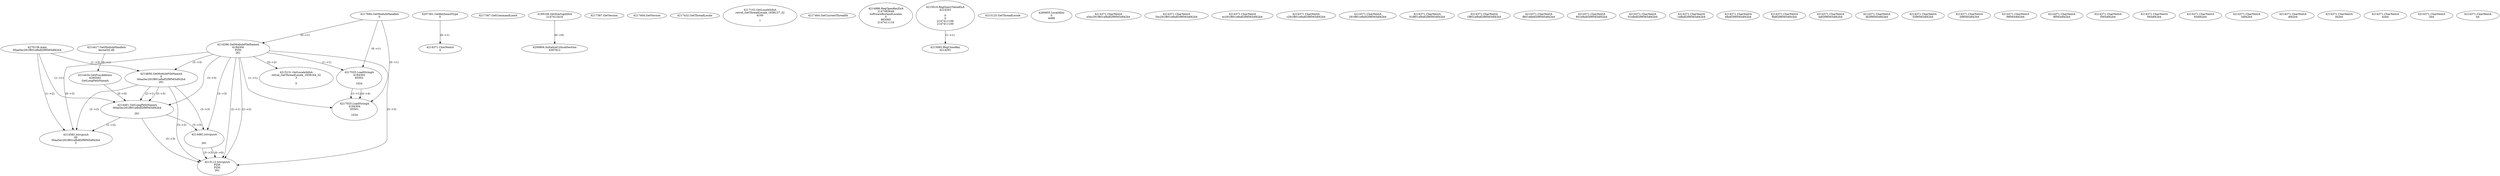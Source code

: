 // Global SCDG with merge call
digraph {
	0 [label="4270136.main
00aa5ec291f801efbdf2f9f565df42b4"]
	1 [label="4217684.GetModuleHandleA
0"]
	2 [label="4207361.GetKeyboardType
0"]
	3 [label="4217367.GetCommandLineA
"]
	4 [label="4199106.GetStartupInfoA
2147412416"]
	5 [label="4217387.GetVersion
"]
	6 [label="4217404.GetVersion
"]
	7 [label="4217432.GetThreadLocale
"]
	8 [label="4217102.GetLocaleInfoA
retval_GetThreadLocale_1838137_32
4100

7"]
	9 [label="4217464.GetCurrentThreadId
"]
	10 [label="4214286.GetModuleFileNameA
4194304
PZM
261"]
	1 -> 10 [label="(0-->1)"]
	11 [label="4214856.GetModuleFileNameA
0
00aa5ec291f801efbdf2f9f565df42b4
261"]
	0 -> 11 [label="(1-->2)"]
	10 -> 11 [label="(3-->3)"]
	12 [label="4214886.RegOpenKeyExA
2147483649
Software\Borland\Locales
0
983065
2147411116"]
	13 [label="4214417.GetModuleHandleA
kernel32.dll"]
	14 [label="4214434.GetProcAddress
6295592
GetLongPathNameA"]
	13 -> 14 [label="(0-->1)"]
	15 [label="4214461.GetLongPathNameA
00aa5ec291f801efbdf2f9f565df42b4

261"]
	0 -> 15 [label="(1-->1)"]
	11 -> 15 [label="(2-->1)"]
	10 -> 15 [label="(3-->3)"]
	11 -> 15 [label="(3-->3)"]
	14 -> 15 [label="(0-->0)"]
	16 [label="4214482.lstrcpynA


261"]
	10 -> 16 [label="(3-->3)"]
	11 -> 16 [label="(3-->3)"]
	15 -> 16 [label="(3-->3)"]
	17 [label="4215019.RegQueryValueExA
4214291

0
0
2147411106
2147411100"]
	18 [label="4215083.RegCloseKey
4214291"]
	17 -> 18 [label="(1-->1)"]
	19 [label="4215112.lstrcpynA
PZM
PZM
261"]
	10 -> 19 [label="(2-->1)"]
	10 -> 19 [label="(2-->2)"]
	10 -> 19 [label="(3-->3)"]
	11 -> 19 [label="(3-->3)"]
	15 -> 19 [label="(3-->3)"]
	16 -> 19 [label="(3-->3)"]
	16 -> 19 [label="(0-->0)"]
	20 [label="4215125.GetThreadLocale
"]
	21 [label="4215131.GetLocaleInfoA
retval_GetThreadLocale_1838164_32
3

5"]
	10 -> 21 [label="(0-->2)"]
	22 [label="4217025.LoadStringA
4194304
65502

1024"]
	1 -> 22 [label="(0-->1)"]
	10 -> 22 [label="(1-->1)"]
	23 [label="4217025.LoadStringA
4194304
65501

1024"]
	1 -> 23 [label="(0-->1)"]
	10 -> 23 [label="(1-->1)"]
	22 -> 23 [label="(1-->1)"]
	22 -> 23 [label="(4-->4)"]
	24 [label="4200894.InitializeCriticalSection
4367812"]
	4 -> 24 [label="(0-->0)"]
	25 [label="4200955.LocalAlloc
0
4088"]
	26 [label="4214582.lstrcpynA
00
00aa5ec291f801efbdf2f9f565df42b4
3"]
	0 -> 26 [label="(1-->2)"]
	11 -> 26 [label="(2-->2)"]
	15 -> 26 [label="(1-->2)"]
	10 -> 26 [label="(0-->3)"]
	27 [label="4214371.CharNextA
a5ec291f801efbdf2f9f565df42b4"]
	28 [label="4214371.CharNextA
5ec291f801efbdf2f9f565df42b4"]
	29 [label="4214371.CharNextA
ec291f801efbdf2f9f565df42b4"]
	30 [label="4214371.CharNextA
c291f801efbdf2f9f565df42b4"]
	31 [label="4214371.CharNextA
291f801efbdf2f9f565df42b4"]
	32 [label="4214371.CharNextA
91f801efbdf2f9f565df42b4"]
	33 [label="4214371.CharNextA
1f801efbdf2f9f565df42b4"]
	34 [label="4214371.CharNextA
f801efbdf2f9f565df42b4"]
	35 [label="4214371.CharNextA
801efbdf2f9f565df42b4"]
	36 [label="4214371.CharNextA
01efbdf2f9f565df42b4"]
	37 [label="4214371.CharNextA
1efbdf2f9f565df42b4"]
	38 [label="4214371.CharNextA
efbdf2f9f565df42b4"]
	39 [label="4214371.CharNextA
fbdf2f9f565df42b4"]
	40 [label="4214371.CharNextA
bdf2f9f565df42b4"]
	41 [label="4214371.CharNextA
df2f9f565df42b4"]
	42 [label="4214371.CharNextA
f2f9f565df42b4"]
	43 [label="4214371.CharNextA
2f9f565df42b4"]
	44 [label="4214371.CharNextA
f9f565df42b4"]
	45 [label="4214371.CharNextA
9f565df42b4"]
	46 [label="4214371.CharNextA
f565df42b4"]
	47 [label="4214371.CharNextA
565df42b4"]
	48 [label="4214371.CharNextA
65df42b4"]
	49 [label="4214371.CharNextA
5df42b4"]
	50 [label="4214371.CharNextA
df42b4"]
	51 [label="4214371.CharNextA
f42b4"]
	52 [label="4214371.CharNextA
42b4"]
	53 [label="4214371.CharNextA
2b4"]
	54 [label="4214371.CharNextA
b4"]
	55 [label="4214371.CharNextA
4"]
	2 -> 55 [label="(0-->1)"]
}
